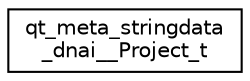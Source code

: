 digraph "Graphical Class Hierarchy"
{
  edge [fontname="Helvetica",fontsize="10",labelfontname="Helvetica",labelfontsize="10"];
  node [fontname="Helvetica",fontsize="10",shape=record];
  rankdir="LR";
  Node1 [label="qt_meta_stringdata\l_dnai__Project_t",height=0.2,width=0.4,color="black", fillcolor="white", style="filled",URL="$structqt__meta__stringdata__dnai_____project__t.html"];
}
